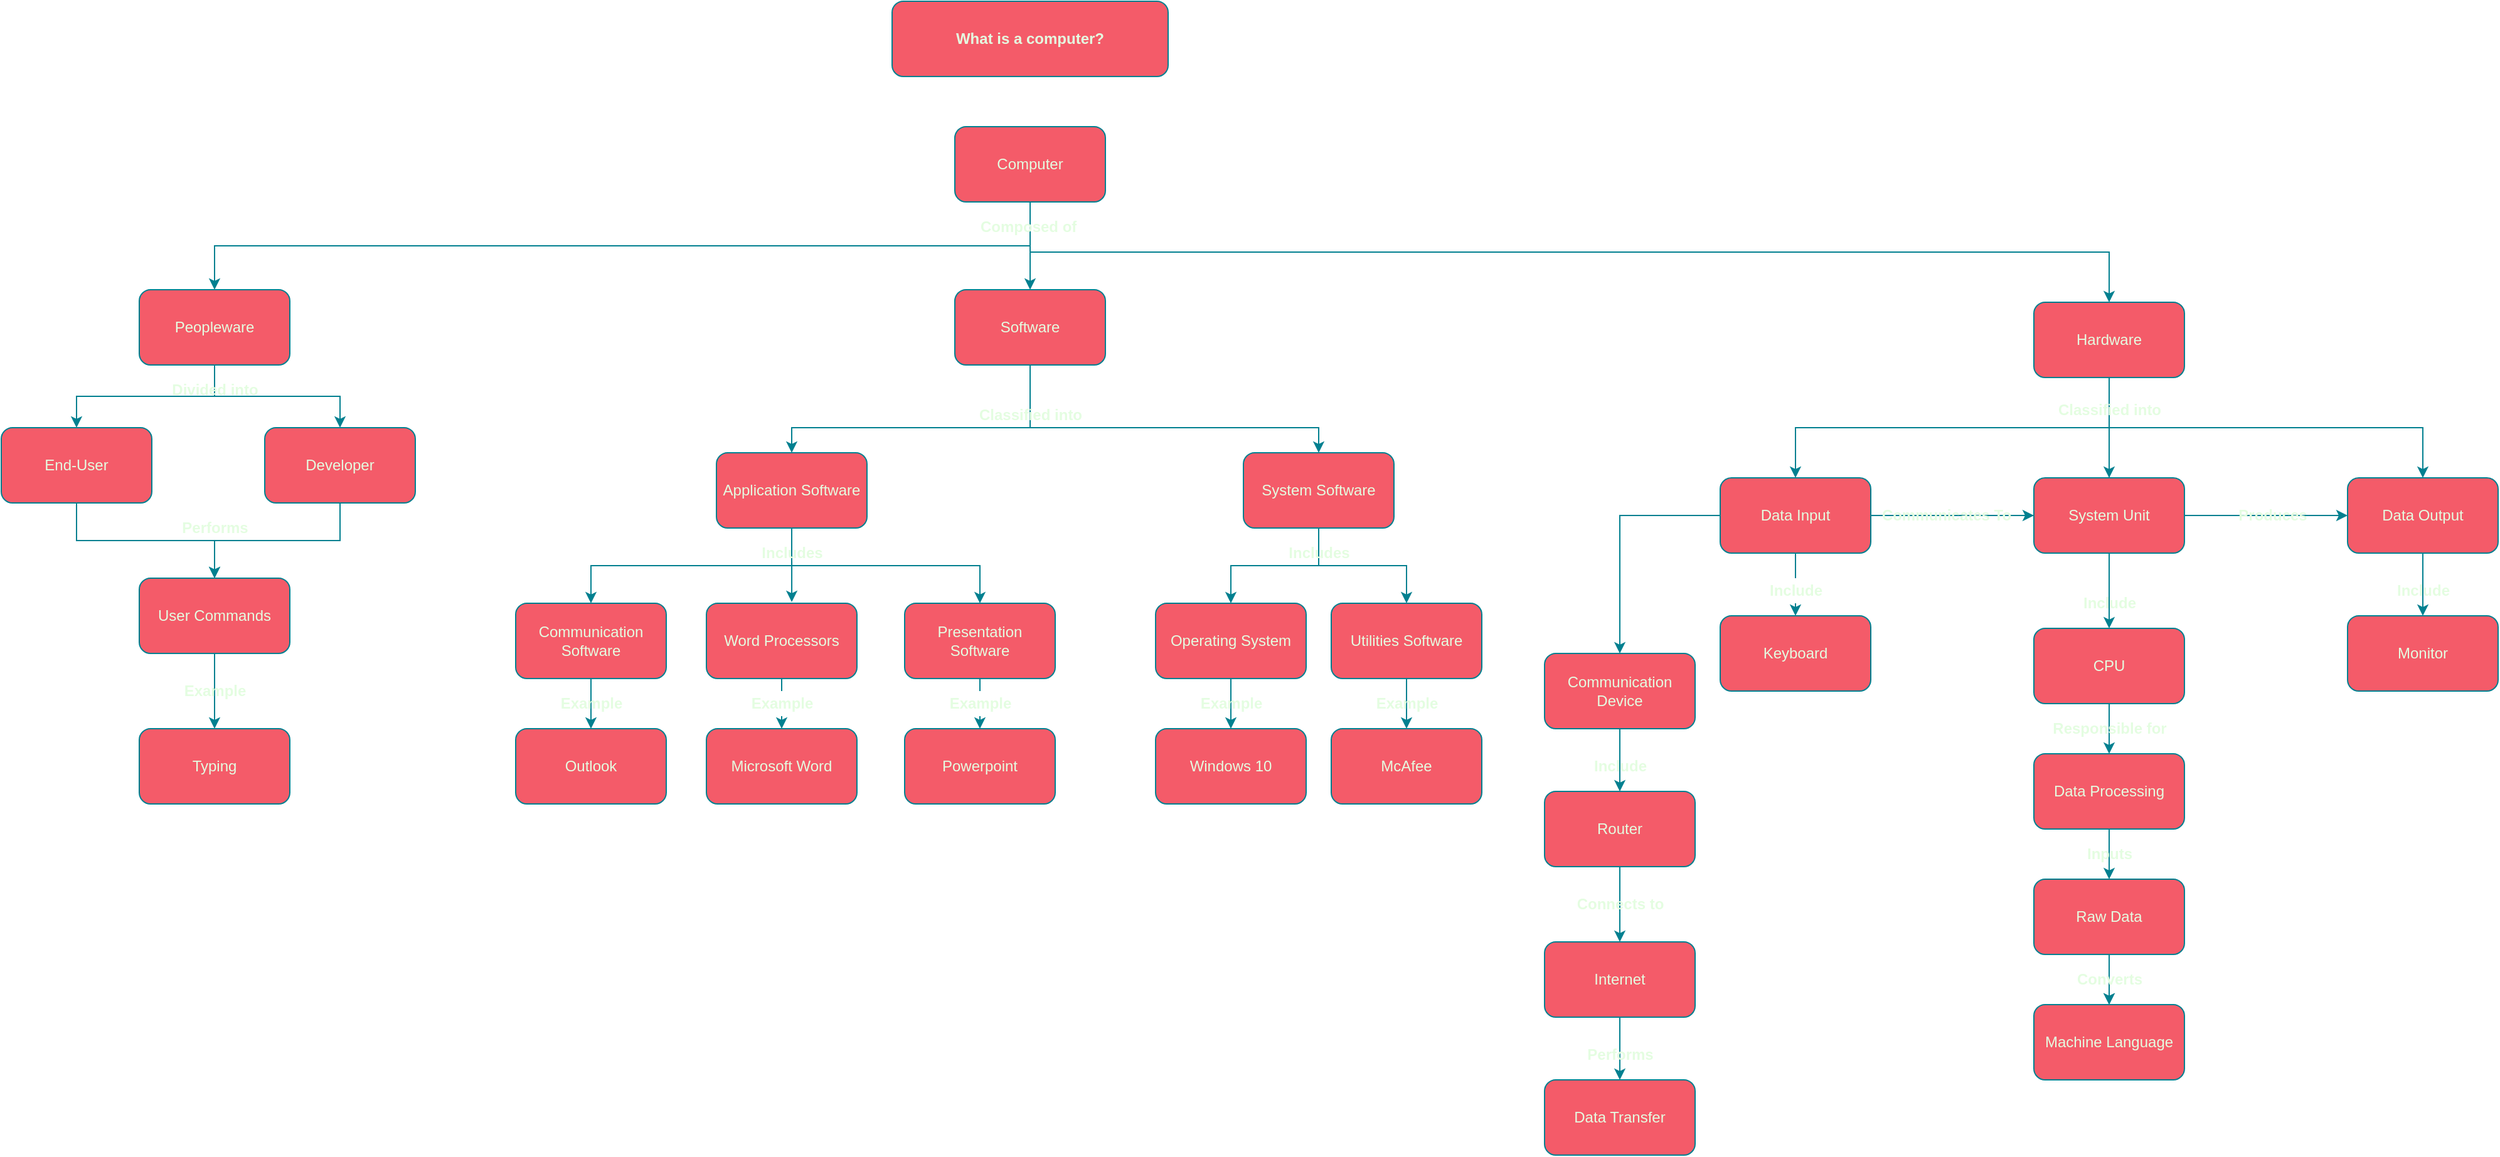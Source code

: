 <mxfile version="14.9.3" type="device"><diagram id="wThh0tV-w9qDD7nnyA2w" name="Page-1"><mxGraphModel dx="2881" dy="1134" grid="1" gridSize="10" guides="1" tooltips="1" connect="1" arrows="1" fold="1" page="1" pageScale="1" pageWidth="850" pageHeight="1100" background="none" math="0" shadow="0"><root><mxCell id="0"/><mxCell id="1" parent="0"/><mxCell id="Qtpx9gZCFiK8_zA6iv4I-1" value="&lt;b&gt;What is a computer?&lt;/b&gt;" style="rounded=1;whiteSpace=wrap;html=1;fillColor=#F45B69;strokeColor=#028090;fontColor=#E4FDE1;" parent="1" vertex="1"><mxGeometry x="380" y="10" width="220" height="60" as="geometry"/></mxCell><mxCell id="Qtpx9gZCFiK8_zA6iv4I-109" style="edgeStyle=orthogonalEdgeStyle;rounded=0;orthogonalLoop=1;jettySize=auto;html=1;exitX=0.5;exitY=1;exitDx=0;exitDy=0;strokeColor=#028090;fontColor=#E4FDE1;labelBackgroundColor=#114B5F;" parent="1" source="Qtpx9gZCFiK8_zA6iv4I-4" target="Qtpx9gZCFiK8_zA6iv4I-107" edge="1"><mxGeometry relative="1" as="geometry"/></mxCell><mxCell id="Qtpx9gZCFiK8_zA6iv4I-110" style="edgeStyle=orthogonalEdgeStyle;rounded=0;orthogonalLoop=1;jettySize=auto;html=1;exitX=0.5;exitY=1;exitDx=0;exitDy=0;entryX=0.5;entryY=0;entryDx=0;entryDy=0;strokeColor=#028090;fontColor=#E4FDE1;labelBackgroundColor=#114B5F;" parent="1" source="Qtpx9gZCFiK8_zA6iv4I-4" target="Qtpx9gZCFiK8_zA6iv4I-52" edge="1"><mxGeometry relative="1" as="geometry"/></mxCell><mxCell id="Qtpx9gZCFiK8_zA6iv4I-111" style="edgeStyle=orthogonalEdgeStyle;rounded=0;orthogonalLoop=1;jettySize=auto;html=1;exitX=0.5;exitY=1;exitDx=0;exitDy=0;entryX=0.5;entryY=0;entryDx=0;entryDy=0;strokeColor=#028090;fontColor=#E4FDE1;labelBackgroundColor=#114B5F;" parent="1" source="Qtpx9gZCFiK8_zA6iv4I-4" target="Qtpx9gZCFiK8_zA6iv4I-53" edge="1"><mxGeometry relative="1" as="geometry"/></mxCell><mxCell id="Qtpx9gZCFiK8_zA6iv4I-146" style="edgeStyle=orthogonalEdgeStyle;rounded=0;orthogonalLoop=1;jettySize=auto;html=1;exitX=0.5;exitY=1;exitDx=0;exitDy=0;strokeColor=#028090;fontColor=#E4FDE1;labelBackgroundColor=#114B5F;" parent="1" source="Qtpx9gZCFiK8_zA6iv4I-4" target="Qtpx9gZCFiK8_zA6iv4I-22" edge="1"><mxGeometry relative="1" as="geometry"/></mxCell><mxCell id="Qtpx9gZCFiK8_zA6iv4I-4" value="Hardware" style="rounded=1;whiteSpace=wrap;html=1;fillColor=#F45B69;strokeColor=#028090;fontColor=#E4FDE1;" parent="1" vertex="1"><mxGeometry x="1290" y="250" width="120" height="60" as="geometry"/></mxCell><mxCell id="Qtpx9gZCFiK8_zA6iv4I-13" value="Monitor" style="rounded=1;whiteSpace=wrap;html=1;fillColor=#F45B69;strokeColor=#028090;fontColor=#E4FDE1;" parent="1" vertex="1"><mxGeometry x="1540" y="500" width="120" height="60" as="geometry"/></mxCell><mxCell id="Qtpx9gZCFiK8_zA6iv4I-21" value="Keyboard" style="rounded=1;whiteSpace=wrap;html=1;fillColor=#F45B69;strokeColor=#028090;fontColor=#E4FDE1;" parent="1" vertex="1"><mxGeometry x="1040" y="500" width="120" height="60" as="geometry"/></mxCell><mxCell id="Qtpx9gZCFiK8_zA6iv4I-148" style="edgeStyle=orthogonalEdgeStyle;rounded=0;orthogonalLoop=1;jettySize=auto;html=1;exitX=0.5;exitY=1;exitDx=0;exitDy=0;entryX=0.5;entryY=0;entryDx=0;entryDy=0;strokeColor=#028090;fontColor=#E4FDE1;labelBackgroundColor=#114B5F;" parent="1" source="Qtpx9gZCFiK8_zA6iv4I-22" target="Qtpx9gZCFiK8_zA6iv4I-147" edge="1"><mxGeometry relative="1" as="geometry"/></mxCell><mxCell id="Qtpx9gZCFiK8_zA6iv4I-22" value="Communication Device" style="rounded=1;whiteSpace=wrap;html=1;fillColor=#F45B69;strokeColor=#028090;fontColor=#E4FDE1;" parent="1" vertex="1"><mxGeometry x="900" y="530" width="120" height="60" as="geometry"/></mxCell><mxCell id="Qtpx9gZCFiK8_zA6iv4I-81" style="edgeStyle=orthogonalEdgeStyle;rounded=0;orthogonalLoop=1;jettySize=auto;html=1;exitX=0.5;exitY=1;exitDx=0;exitDy=0;entryX=0.5;entryY=0;entryDx=0;entryDy=0;strokeColor=#028090;fontColor=#E4FDE1;labelBackgroundColor=#114B5F;" parent="1" source="Qtpx9gZCFiK8_zA6iv4I-23" target="Qtpx9gZCFiK8_zA6iv4I-24" edge="1"><mxGeometry relative="1" as="geometry"/></mxCell><mxCell id="Qtpx9gZCFiK8_zA6iv4I-88" style="edgeStyle=orthogonalEdgeStyle;rounded=0;orthogonalLoop=1;jettySize=auto;html=1;exitX=0.5;exitY=1;exitDx=0;exitDy=0;entryX=0.567;entryY=-0.017;entryDx=0;entryDy=0;entryPerimeter=0;strokeColor=#028090;fontColor=#E4FDE1;labelBackgroundColor=#114B5F;" parent="1" source="Qtpx9gZCFiK8_zA6iv4I-23" target="Qtpx9gZCFiK8_zA6iv4I-34" edge="1"><mxGeometry relative="1" as="geometry"/></mxCell><mxCell id="Qtpx9gZCFiK8_zA6iv4I-89" style="edgeStyle=orthogonalEdgeStyle;rounded=0;orthogonalLoop=1;jettySize=auto;html=1;exitX=0.5;exitY=1;exitDx=0;exitDy=0;entryX=0.5;entryY=0;entryDx=0;entryDy=0;strokeColor=#028090;fontColor=#E4FDE1;labelBackgroundColor=#114B5F;" parent="1" source="Qtpx9gZCFiK8_zA6iv4I-23" target="Qtpx9gZCFiK8_zA6iv4I-33" edge="1"><mxGeometry relative="1" as="geometry"/></mxCell><mxCell id="Qtpx9gZCFiK8_zA6iv4I-23" value="Application Software" style="rounded=1;whiteSpace=wrap;html=1;fillColor=#F45B69;strokeColor=#028090;fontColor=#E4FDE1;" parent="1" vertex="1"><mxGeometry x="240" y="370" width="120" height="60" as="geometry"/></mxCell><mxCell id="Qtpx9gZCFiK8_zA6iv4I-90" style="edgeStyle=orthogonalEdgeStyle;rounded=0;orthogonalLoop=1;jettySize=auto;html=1;exitX=0.5;exitY=1;exitDx=0;exitDy=0;entryX=0.5;entryY=0;entryDx=0;entryDy=0;strokeColor=#028090;fontColor=#E4FDE1;labelBackgroundColor=#114B5F;" parent="1" source="Qtpx9gZCFiK8_zA6iv4I-24" target="Qtpx9gZCFiK8_zA6iv4I-32" edge="1"><mxGeometry relative="1" as="geometry"/></mxCell><mxCell id="Qtpx9gZCFiK8_zA6iv4I-24" value="Communication Software" style="rounded=1;whiteSpace=wrap;html=1;fillColor=#F45B69;strokeColor=#028090;fontColor=#E4FDE1;" parent="1" vertex="1"><mxGeometry x="80" y="490" width="120" height="60" as="geometry"/></mxCell><mxCell id="Qtpx9gZCFiK8_zA6iv4I-121" style="edgeStyle=orthogonalEdgeStyle;rounded=0;orthogonalLoop=1;jettySize=auto;html=1;exitX=0.5;exitY=1;exitDx=0;exitDy=0;entryX=0.5;entryY=0;entryDx=0;entryDy=0;strokeColor=#028090;fontColor=#E4FDE1;labelBackgroundColor=#114B5F;" parent="1" source="Qtpx9gZCFiK8_zA6iv4I-29" target="Qtpx9gZCFiK8_zA6iv4I-30" edge="1"><mxGeometry relative="1" as="geometry"/></mxCell><mxCell id="Qtpx9gZCFiK8_zA6iv4I-123" value="" style="edgeStyle=orthogonalEdgeStyle;rounded=0;orthogonalLoop=1;jettySize=auto;html=1;strokeColor=#028090;fontColor=#E4FDE1;labelBackgroundColor=#114B5F;" parent="1" source="Qtpx9gZCFiK8_zA6iv4I-29" target="Qtpx9gZCFiK8_zA6iv4I-30" edge="1"><mxGeometry relative="1" as="geometry"/></mxCell><mxCell id="Qtpx9gZCFiK8_zA6iv4I-29" value="Raw Data" style="rounded=1;whiteSpace=wrap;html=1;fillColor=#F45B69;strokeColor=#028090;fontColor=#E4FDE1;" parent="1" vertex="1"><mxGeometry x="1290" y="710" width="120" height="60" as="geometry"/></mxCell><mxCell id="Qtpx9gZCFiK8_zA6iv4I-30" value="Machine Language" style="rounded=1;whiteSpace=wrap;html=1;fillColor=#F45B69;strokeColor=#028090;fontColor=#E4FDE1;" parent="1" vertex="1"><mxGeometry x="1290" y="810" width="120" height="60" as="geometry"/></mxCell><mxCell id="Qtpx9gZCFiK8_zA6iv4I-73" style="edgeStyle=orthogonalEdgeStyle;rounded=0;orthogonalLoop=1;jettySize=auto;html=1;exitX=0.5;exitY=1;exitDx=0;exitDy=0;entryX=0.5;entryY=0;entryDx=0;entryDy=0;strokeColor=#028090;fontColor=#E4FDE1;labelBackgroundColor=#114B5F;" parent="1" source="Qtpx9gZCFiK8_zA6iv4I-31" target="Qtpx9gZCFiK8_zA6iv4I-72" edge="1"><mxGeometry relative="1" as="geometry"/></mxCell><mxCell id="Qtpx9gZCFiK8_zA6iv4I-31" value="User Commands" style="rounded=1;whiteSpace=wrap;html=1;fillColor=#F45B69;strokeColor=#028090;fontColor=#E4FDE1;" parent="1" vertex="1"><mxGeometry x="-220" y="470" width="120" height="60" as="geometry"/></mxCell><mxCell id="Qtpx9gZCFiK8_zA6iv4I-32" value="Outlook" style="rounded=1;whiteSpace=wrap;html=1;fillColor=#F45B69;strokeColor=#028090;fontColor=#E4FDE1;" parent="1" vertex="1"><mxGeometry x="80" y="590" width="120" height="60" as="geometry"/></mxCell><mxCell id="Qtpx9gZCFiK8_zA6iv4I-93" style="edgeStyle=orthogonalEdgeStyle;rounded=0;orthogonalLoop=1;jettySize=auto;html=1;exitX=0.5;exitY=1;exitDx=0;exitDy=0;entryX=0.5;entryY=0;entryDx=0;entryDy=0;startArrow=none;strokeColor=#028090;fontColor=#E4FDE1;labelBackgroundColor=#114B5F;" parent="1" source="Qtpx9gZCFiK8_zA6iv4I-98" target="Qtpx9gZCFiK8_zA6iv4I-92" edge="1"><mxGeometry relative="1" as="geometry"/></mxCell><mxCell id="Qtpx9gZCFiK8_zA6iv4I-33" value="Presentation Software" style="rounded=1;whiteSpace=wrap;html=1;fillColor=#F45B69;strokeColor=#028090;fontColor=#E4FDE1;" parent="1" vertex="1"><mxGeometry x="390" y="490" width="120" height="60" as="geometry"/></mxCell><mxCell id="Qtpx9gZCFiK8_zA6iv4I-94" style="edgeStyle=orthogonalEdgeStyle;rounded=0;orthogonalLoop=1;jettySize=auto;html=1;exitX=0.5;exitY=1;exitDx=0;exitDy=0;entryX=0.5;entryY=0;entryDx=0;entryDy=0;startArrow=none;strokeColor=#028090;fontColor=#E4FDE1;labelBackgroundColor=#114B5F;" parent="1" source="Qtpx9gZCFiK8_zA6iv4I-96" target="Qtpx9gZCFiK8_zA6iv4I-91" edge="1"><mxGeometry relative="1" as="geometry"/></mxCell><mxCell id="Qtpx9gZCFiK8_zA6iv4I-34" value="Word Processors" style="rounded=1;whiteSpace=wrap;html=1;fillColor=#F45B69;strokeColor=#028090;fontColor=#E4FDE1;" parent="1" vertex="1"><mxGeometry x="232" y="490" width="120" height="60" as="geometry"/></mxCell><mxCell id="Qtpx9gZCFiK8_zA6iv4I-154" style="edgeStyle=orthogonalEdgeStyle;rounded=0;orthogonalLoop=1;jettySize=auto;html=1;exitX=0.5;exitY=1;exitDx=0;exitDy=0;entryX=0.5;entryY=0;entryDx=0;entryDy=0;strokeColor=#028090;fontColor=#E4FDE1;labelBackgroundColor=#114B5F;" parent="1" source="Qtpx9gZCFiK8_zA6iv4I-35" target="Qtpx9gZCFiK8_zA6iv4I-44" edge="1"><mxGeometry relative="1" as="geometry"/></mxCell><mxCell id="Qtpx9gZCFiK8_zA6iv4I-35" value="Internet" style="rounded=1;whiteSpace=wrap;html=1;fillColor=#F45B69;strokeColor=#028090;fontColor=#E4FDE1;" parent="1" vertex="1"><mxGeometry x="900" y="760" width="120" height="60" as="geometry"/></mxCell><mxCell id="Qtpx9gZCFiK8_zA6iv4I-63" style="edgeStyle=orthogonalEdgeStyle;rounded=0;orthogonalLoop=1;jettySize=auto;html=1;exitX=0.5;exitY=1;exitDx=0;exitDy=0;entryX=0.5;entryY=0;entryDx=0;entryDy=0;strokeColor=#028090;fontColor=#E4FDE1;labelBackgroundColor=#114B5F;" parent="1" source="Qtpx9gZCFiK8_zA6iv4I-37" target="Qtpx9gZCFiK8_zA6iv4I-41" edge="1"><mxGeometry relative="1" as="geometry"/></mxCell><mxCell id="Qtpx9gZCFiK8_zA6iv4I-65" style="edgeStyle=orthogonalEdgeStyle;rounded=0;orthogonalLoop=1;jettySize=auto;html=1;exitX=0.5;exitY=1;exitDx=0;exitDy=0;strokeColor=#028090;fontColor=#E4FDE1;labelBackgroundColor=#114B5F;" parent="1" source="Qtpx9gZCFiK8_zA6iv4I-37" target="Qtpx9gZCFiK8_zA6iv4I-64" edge="1"><mxGeometry relative="1" as="geometry"/></mxCell><mxCell id="Qtpx9gZCFiK8_zA6iv4I-37" value="Peopleware" style="rounded=1;whiteSpace=wrap;html=1;fillColor=#F45B69;strokeColor=#028090;fontColor=#E4FDE1;" parent="1" vertex="1"><mxGeometry x="-220" y="240" width="120" height="60" as="geometry"/></mxCell><mxCell id="Qtpx9gZCFiK8_zA6iv4I-76" style="edgeStyle=orthogonalEdgeStyle;rounded=0;orthogonalLoop=1;jettySize=auto;html=1;exitX=0.5;exitY=1;exitDx=0;exitDy=0;strokeColor=#028090;fontColor=#E4FDE1;labelBackgroundColor=#114B5F;" parent="1" source="Qtpx9gZCFiK8_zA6iv4I-39" target="Qtpx9gZCFiK8_zA6iv4I-71" edge="1"><mxGeometry relative="1" as="geometry"><Array as="points"><mxPoint x="490" y="350"/><mxPoint x="720" y="350"/></Array></mxGeometry></mxCell><mxCell id="Qtpx9gZCFiK8_zA6iv4I-87" style="edgeStyle=orthogonalEdgeStyle;rounded=0;orthogonalLoop=1;jettySize=auto;html=1;exitX=0.5;exitY=1;exitDx=0;exitDy=0;strokeColor=#028090;fontColor=#E4FDE1;labelBackgroundColor=#114B5F;" parent="1" source="Qtpx9gZCFiK8_zA6iv4I-39" target="Qtpx9gZCFiK8_zA6iv4I-23" edge="1"><mxGeometry relative="1" as="geometry"><Array as="points"><mxPoint x="490" y="350"/><mxPoint x="300" y="350"/></Array></mxGeometry></mxCell><mxCell id="Qtpx9gZCFiK8_zA6iv4I-39" value="Software" style="rounded=1;whiteSpace=wrap;html=1;fillColor=#F45B69;strokeColor=#028090;fontColor=#E4FDE1;" parent="1" vertex="1"><mxGeometry x="430" y="240" width="120" height="60" as="geometry"/></mxCell><mxCell id="Qtpx9gZCFiK8_zA6iv4I-101" style="edgeStyle=orthogonalEdgeStyle;rounded=0;orthogonalLoop=1;jettySize=auto;html=1;exitX=0.5;exitY=1;exitDx=0;exitDy=0;entryX=0.5;entryY=0;entryDx=0;entryDy=0;strokeColor=#028090;fontColor=#E4FDE1;labelBackgroundColor=#114B5F;" parent="1" source="Qtpx9gZCFiK8_zA6iv4I-40" target="Qtpx9gZCFiK8_zA6iv4I-100" edge="1"><mxGeometry relative="1" as="geometry"/></mxCell><mxCell id="Qtpx9gZCFiK8_zA6iv4I-40" value="Operating System" style="rounded=1;whiteSpace=wrap;html=1;fillColor=#F45B69;strokeColor=#028090;fontColor=#E4FDE1;" parent="1" vertex="1"><mxGeometry x="590" y="490" width="120" height="60" as="geometry"/></mxCell><mxCell id="Qtpx9gZCFiK8_zA6iv4I-69" style="edgeStyle=orthogonalEdgeStyle;rounded=0;orthogonalLoop=1;jettySize=auto;html=1;exitX=0.5;exitY=1;exitDx=0;exitDy=0;entryX=0.5;entryY=0;entryDx=0;entryDy=0;strokeColor=#028090;fontColor=#E4FDE1;labelBackgroundColor=#114B5F;" parent="1" source="Qtpx9gZCFiK8_zA6iv4I-41" target="Qtpx9gZCFiK8_zA6iv4I-31" edge="1"><mxGeometry relative="1" as="geometry"/></mxCell><mxCell id="Qtpx9gZCFiK8_zA6iv4I-41" value="End-User" style="rounded=1;whiteSpace=wrap;html=1;fillColor=#F45B69;strokeColor=#028090;fontColor=#E4FDE1;" parent="1" vertex="1"><mxGeometry x="-330" y="350" width="120" height="60" as="geometry"/></mxCell><mxCell id="Qtpx9gZCFiK8_zA6iv4I-44" value="Data Transfer" style="rounded=1;whiteSpace=wrap;html=1;fillColor=#F45B69;strokeColor=#028090;fontColor=#E4FDE1;" parent="1" vertex="1"><mxGeometry x="900" y="870" width="120" height="60" as="geometry"/></mxCell><mxCell id="Qtpx9gZCFiK8_zA6iv4I-120" style="edgeStyle=orthogonalEdgeStyle;rounded=0;orthogonalLoop=1;jettySize=auto;html=1;exitX=0.5;exitY=1;exitDx=0;exitDy=0;entryX=0.5;entryY=0;entryDx=0;entryDy=0;strokeColor=#028090;fontColor=#E4FDE1;labelBackgroundColor=#114B5F;" parent="1" source="Qtpx9gZCFiK8_zA6iv4I-45" target="Qtpx9gZCFiK8_zA6iv4I-29" edge="1"><mxGeometry relative="1" as="geometry"/></mxCell><mxCell id="Qtpx9gZCFiK8_zA6iv4I-45" value="Data Processing" style="rounded=1;whiteSpace=wrap;html=1;fillColor=#F45B69;strokeColor=#028090;fontColor=#E4FDE1;" parent="1" vertex="1"><mxGeometry x="1290" y="610" width="120" height="60" as="geometry"/></mxCell><mxCell id="Qtpx9gZCFiK8_zA6iv4I-56" style="edgeStyle=orthogonalEdgeStyle;rounded=0;orthogonalLoop=1;jettySize=auto;html=1;exitX=0.5;exitY=1;exitDx=0;exitDy=0;entryX=0.5;entryY=0;entryDx=0;entryDy=0;strokeColor=#028090;fontColor=#E4FDE1;labelBackgroundColor=#114B5F;" parent="1" source="Qtpx9gZCFiK8_zA6iv4I-51" target="Qtpx9gZCFiK8_zA6iv4I-37" edge="1"><mxGeometry relative="1" as="geometry"/></mxCell><mxCell id="Qtpx9gZCFiK8_zA6iv4I-59" style="edgeStyle=orthogonalEdgeStyle;rounded=0;orthogonalLoop=1;jettySize=auto;html=1;exitX=0.5;exitY=1;exitDx=0;exitDy=0;entryX=0.5;entryY=0;entryDx=0;entryDy=0;strokeColor=#028090;fontColor=#E4FDE1;labelBackgroundColor=#114B5F;" parent="1" source="Qtpx9gZCFiK8_zA6iv4I-51" target="Qtpx9gZCFiK8_zA6iv4I-39" edge="1"><mxGeometry relative="1" as="geometry"/></mxCell><mxCell id="Qtpx9gZCFiK8_zA6iv4I-60" style="edgeStyle=orthogonalEdgeStyle;rounded=0;orthogonalLoop=1;jettySize=auto;html=1;exitX=0.5;exitY=1;exitDx=0;exitDy=0;strokeColor=#028090;fontColor=#E4FDE1;labelBackgroundColor=#114B5F;" parent="1" source="Qtpx9gZCFiK8_zA6iv4I-51" target="Qtpx9gZCFiK8_zA6iv4I-4" edge="1"><mxGeometry relative="1" as="geometry"><Array as="points"><mxPoint x="490" y="210"/><mxPoint x="1350" y="210"/></Array></mxGeometry></mxCell><mxCell id="Qtpx9gZCFiK8_zA6iv4I-51" value="Computer" style="rounded=1;whiteSpace=wrap;html=1;fillColor=#F45B69;strokeColor=#028090;fontColor=#E4FDE1;" parent="1" vertex="1"><mxGeometry x="430" y="110" width="120" height="60" as="geometry"/></mxCell><mxCell id="Qtpx9gZCFiK8_zA6iv4I-116" style="edgeStyle=orthogonalEdgeStyle;rounded=0;orthogonalLoop=1;jettySize=auto;html=1;exitX=0.5;exitY=1;exitDx=0;exitDy=0;entryX=0.5;entryY=0;entryDx=0;entryDy=0;startArrow=none;strokeColor=#028090;fontColor=#E4FDE1;labelBackgroundColor=#114B5F;" parent="1" source="Qtpx9gZCFiK8_zA6iv4I-127" target="Qtpx9gZCFiK8_zA6iv4I-21" edge="1"><mxGeometry relative="1" as="geometry"/></mxCell><mxCell id="Qtpx9gZCFiK8_zA6iv4I-140" style="edgeStyle=orthogonalEdgeStyle;rounded=0;orthogonalLoop=1;jettySize=auto;html=1;exitX=1;exitY=0.5;exitDx=0;exitDy=0;entryX=0;entryY=0.5;entryDx=0;entryDy=0;strokeColor=#028090;fontColor=#E4FDE1;labelBackgroundColor=#114B5F;" parent="1" source="Qtpx9gZCFiK8_zA6iv4I-52" target="Qtpx9gZCFiK8_zA6iv4I-107" edge="1"><mxGeometry relative="1" as="geometry"/></mxCell><mxCell id="Qtpx9gZCFiK8_zA6iv4I-52" value="Data Input" style="rounded=1;whiteSpace=wrap;html=1;fillColor=#F45B69;strokeColor=#028090;fontColor=#E4FDE1;" parent="1" vertex="1"><mxGeometry x="1040" y="390" width="120" height="60" as="geometry"/></mxCell><mxCell id="Qtpx9gZCFiK8_zA6iv4I-117" style="edgeStyle=orthogonalEdgeStyle;rounded=0;orthogonalLoop=1;jettySize=auto;html=1;exitX=0.5;exitY=1;exitDx=0;exitDy=0;entryX=0.5;entryY=0;entryDx=0;entryDy=0;strokeColor=#028090;fontColor=#E4FDE1;labelBackgroundColor=#114B5F;" parent="1" source="Qtpx9gZCFiK8_zA6iv4I-53" target="Qtpx9gZCFiK8_zA6iv4I-13" edge="1"><mxGeometry relative="1" as="geometry"/></mxCell><mxCell id="Qtpx9gZCFiK8_zA6iv4I-53" value="Data Output" style="rounded=1;whiteSpace=wrap;html=1;fillColor=#F45B69;strokeColor=#028090;fontColor=#E4FDE1;" parent="1" vertex="1"><mxGeometry x="1540" y="390" width="120" height="60" as="geometry"/></mxCell><mxCell id="Qtpx9gZCFiK8_zA6iv4I-61" value="&lt;b&gt;Composed of&amp;nbsp;&lt;/b&gt;" style="text;html=1;align=center;verticalAlign=middle;resizable=0;points=[];autosize=1;strokeColor=none;fontColor=#E4FDE1;" parent="1" vertex="1"><mxGeometry x="440" y="180" width="100" height="20" as="geometry"/></mxCell><mxCell id="Qtpx9gZCFiK8_zA6iv4I-68" style="edgeStyle=orthogonalEdgeStyle;rounded=0;orthogonalLoop=1;jettySize=auto;html=1;exitX=0.5;exitY=1;exitDx=0;exitDy=0;entryX=0.5;entryY=0;entryDx=0;entryDy=0;strokeColor=#028090;fontColor=#E4FDE1;labelBackgroundColor=#114B5F;" parent="1" source="Qtpx9gZCFiK8_zA6iv4I-64" target="Qtpx9gZCFiK8_zA6iv4I-31" edge="1"><mxGeometry relative="1" as="geometry"/></mxCell><mxCell id="Qtpx9gZCFiK8_zA6iv4I-64" value="Developer" style="rounded=1;whiteSpace=wrap;html=1;fillColor=#F45B69;strokeColor=#028090;fontColor=#E4FDE1;" parent="1" vertex="1"><mxGeometry x="-120" y="350" width="120" height="60" as="geometry"/></mxCell><mxCell id="Qtpx9gZCFiK8_zA6iv4I-66" value="&lt;b&gt;Divided into&lt;/b&gt;" style="text;html=1;align=center;verticalAlign=middle;resizable=0;points=[];autosize=1;strokeColor=none;fontColor=#E4FDE1;" parent="1" vertex="1"><mxGeometry x="-200" y="310" width="80" height="20" as="geometry"/></mxCell><mxCell id="Qtpx9gZCFiK8_zA6iv4I-70" value="&lt;b&gt;Performs&lt;/b&gt;" style="text;html=1;align=center;verticalAlign=middle;resizable=0;points=[];autosize=1;strokeColor=none;fontColor=#E4FDE1;" parent="1" vertex="1"><mxGeometry x="-195" y="420" width="70" height="20" as="geometry"/></mxCell><mxCell id="Qtpx9gZCFiK8_zA6iv4I-78" value="" style="edgeStyle=orthogonalEdgeStyle;rounded=0;orthogonalLoop=1;jettySize=auto;html=1;strokeColor=#028090;fontColor=#E4FDE1;labelBackgroundColor=#114B5F;" parent="1" source="Qtpx9gZCFiK8_zA6iv4I-71" target="Qtpx9gZCFiK8_zA6iv4I-40" edge="1"><mxGeometry relative="1" as="geometry"/></mxCell><mxCell id="Qtpx9gZCFiK8_zA6iv4I-84" style="edgeStyle=orthogonalEdgeStyle;rounded=0;orthogonalLoop=1;jettySize=auto;html=1;exitX=0.5;exitY=1;exitDx=0;exitDy=0;entryX=0.5;entryY=0;entryDx=0;entryDy=0;strokeColor=#028090;fontColor=#E4FDE1;labelBackgroundColor=#114B5F;" parent="1" source="Qtpx9gZCFiK8_zA6iv4I-71" target="Qtpx9gZCFiK8_zA6iv4I-83" edge="1"><mxGeometry relative="1" as="geometry"/></mxCell><mxCell id="Qtpx9gZCFiK8_zA6iv4I-71" value="System Software" style="rounded=1;whiteSpace=wrap;html=1;fillColor=#F45B69;strokeColor=#028090;fontColor=#E4FDE1;" parent="1" vertex="1"><mxGeometry x="660" y="370" width="120" height="60" as="geometry"/></mxCell><mxCell id="Qtpx9gZCFiK8_zA6iv4I-72" value="Typing" style="rounded=1;whiteSpace=wrap;html=1;fillColor=#F45B69;strokeColor=#028090;fontColor=#E4FDE1;" parent="1" vertex="1"><mxGeometry x="-220" y="590" width="120" height="60" as="geometry"/></mxCell><mxCell id="Qtpx9gZCFiK8_zA6iv4I-74" value="&lt;b&gt;Example&lt;/b&gt;" style="text;html=1;align=center;verticalAlign=middle;resizable=0;points=[];autosize=1;strokeColor=none;fontColor=#E4FDE1;" parent="1" vertex="1"><mxGeometry x="-190" y="550" width="60" height="20" as="geometry"/></mxCell><mxCell id="Qtpx9gZCFiK8_zA6iv4I-77" value="&lt;b&gt;Classified into&lt;/b&gt;" style="text;html=1;align=center;verticalAlign=middle;resizable=0;points=[];autosize=1;strokeColor=none;fontColor=#E4FDE1;" parent="1" vertex="1"><mxGeometry x="440" y="330" width="100" height="20" as="geometry"/></mxCell><mxCell id="Qtpx9gZCFiK8_zA6iv4I-79" value="&lt;b&gt;Includes&lt;/b&gt;" style="text;html=1;align=center;verticalAlign=middle;resizable=0;points=[];autosize=1;strokeColor=none;fontColor=#E4FDE1;" parent="1" vertex="1"><mxGeometry x="690" y="440" width="60" height="20" as="geometry"/></mxCell><mxCell id="Qtpx9gZCFiK8_zA6iv4I-82" value="&lt;b&gt;Includes&lt;/b&gt;" style="text;html=1;align=center;verticalAlign=middle;resizable=0;points=[];autosize=1;strokeColor=none;fontColor=#E4FDE1;" parent="1" vertex="1"><mxGeometry x="270" y="440" width="60" height="20" as="geometry"/></mxCell><mxCell id="Qtpx9gZCFiK8_zA6iv4I-105" style="edgeStyle=orthogonalEdgeStyle;rounded=0;orthogonalLoop=1;jettySize=auto;html=1;exitX=0.5;exitY=1;exitDx=0;exitDy=0;entryX=0.5;entryY=0;entryDx=0;entryDy=0;strokeColor=#028090;fontColor=#E4FDE1;labelBackgroundColor=#114B5F;" parent="1" source="Qtpx9gZCFiK8_zA6iv4I-83" target="Qtpx9gZCFiK8_zA6iv4I-103" edge="1"><mxGeometry relative="1" as="geometry"/></mxCell><mxCell id="Qtpx9gZCFiK8_zA6iv4I-83" value="Utilities Software" style="rounded=1;whiteSpace=wrap;html=1;fillColor=#F45B69;strokeColor=#028090;fontColor=#E4FDE1;" parent="1" vertex="1"><mxGeometry x="730" y="490" width="120" height="60" as="geometry"/></mxCell><mxCell id="Qtpx9gZCFiK8_zA6iv4I-91" value="Microsoft Word" style="rounded=1;whiteSpace=wrap;html=1;fillColor=#F45B69;strokeColor=#028090;fontColor=#E4FDE1;" parent="1" vertex="1"><mxGeometry x="232" y="590" width="120" height="60" as="geometry"/></mxCell><mxCell id="Qtpx9gZCFiK8_zA6iv4I-92" value="Powerpoint" style="rounded=1;whiteSpace=wrap;html=1;fillColor=#F45B69;strokeColor=#028090;fontColor=#E4FDE1;" parent="1" vertex="1"><mxGeometry x="390" y="590" width="120" height="60" as="geometry"/></mxCell><mxCell id="Qtpx9gZCFiK8_zA6iv4I-95" value="&lt;b&gt;Example&lt;/b&gt;" style="text;html=1;align=center;verticalAlign=middle;resizable=0;points=[];autosize=1;strokeColor=none;fontColor=#E4FDE1;" parent="1" vertex="1"><mxGeometry x="110" y="560" width="60" height="20" as="geometry"/></mxCell><mxCell id="Qtpx9gZCFiK8_zA6iv4I-96" value="&lt;b&gt;Example&lt;/b&gt;" style="text;html=1;align=center;verticalAlign=middle;resizable=0;points=[];autosize=1;strokeColor=none;fontColor=#E4FDE1;" parent="1" vertex="1"><mxGeometry x="262" y="560" width="60" height="20" as="geometry"/></mxCell><mxCell id="Qtpx9gZCFiK8_zA6iv4I-97" value="" style="edgeStyle=orthogonalEdgeStyle;rounded=0;orthogonalLoop=1;jettySize=auto;html=1;exitX=0.5;exitY=1;exitDx=0;exitDy=0;entryX=0.5;entryY=0;entryDx=0;entryDy=0;endArrow=none;strokeColor=#028090;fontColor=#E4FDE1;labelBackgroundColor=#114B5F;" parent="1" source="Qtpx9gZCFiK8_zA6iv4I-34" target="Qtpx9gZCFiK8_zA6iv4I-96" edge="1"><mxGeometry relative="1" as="geometry"><mxPoint x="292" y="550" as="sourcePoint"/><mxPoint x="292" y="590" as="targetPoint"/></mxGeometry></mxCell><mxCell id="Qtpx9gZCFiK8_zA6iv4I-98" value="&lt;b&gt;Example&lt;/b&gt;" style="text;html=1;align=center;verticalAlign=middle;resizable=0;points=[];autosize=1;strokeColor=none;fontColor=#E4FDE1;" parent="1" vertex="1"><mxGeometry x="420" y="560" width="60" height="20" as="geometry"/></mxCell><mxCell id="Qtpx9gZCFiK8_zA6iv4I-99" value="" style="edgeStyle=orthogonalEdgeStyle;rounded=0;orthogonalLoop=1;jettySize=auto;html=1;exitX=0.5;exitY=1;exitDx=0;exitDy=0;entryX=0.5;entryY=0;entryDx=0;entryDy=0;endArrow=none;strokeColor=#028090;fontColor=#E4FDE1;labelBackgroundColor=#114B5F;" parent="1" source="Qtpx9gZCFiK8_zA6iv4I-33" target="Qtpx9gZCFiK8_zA6iv4I-98" edge="1"><mxGeometry relative="1" as="geometry"><mxPoint x="450" y="550" as="sourcePoint"/><mxPoint x="450" y="590" as="targetPoint"/></mxGeometry></mxCell><mxCell id="Qtpx9gZCFiK8_zA6iv4I-100" value="Windows 10" style="rounded=1;whiteSpace=wrap;html=1;fillColor=#F45B69;strokeColor=#028090;fontColor=#E4FDE1;" parent="1" vertex="1"><mxGeometry x="590" y="590" width="120" height="60" as="geometry"/></mxCell><mxCell id="Qtpx9gZCFiK8_zA6iv4I-102" value="&lt;b&gt;Example&lt;/b&gt;" style="text;html=1;align=center;verticalAlign=middle;resizable=0;points=[];autosize=1;strokeColor=none;fontColor=#E4FDE1;" parent="1" vertex="1"><mxGeometry x="620" y="560" width="60" height="20" as="geometry"/></mxCell><mxCell id="Qtpx9gZCFiK8_zA6iv4I-103" value="McAfee" style="rounded=1;whiteSpace=wrap;html=1;fillColor=#F45B69;strokeColor=#028090;fontColor=#E4FDE1;" parent="1" vertex="1"><mxGeometry x="730" y="590" width="120" height="60" as="geometry"/></mxCell><mxCell id="Qtpx9gZCFiK8_zA6iv4I-106" value="&lt;b&gt;Example&lt;/b&gt;" style="text;html=1;align=center;verticalAlign=middle;resizable=0;points=[];autosize=1;strokeColor=none;fontColor=#E4FDE1;" parent="1" vertex="1"><mxGeometry x="760" y="560" width="60" height="20" as="geometry"/></mxCell><mxCell id="Qtpx9gZCFiK8_zA6iv4I-113" style="edgeStyle=orthogonalEdgeStyle;rounded=0;orthogonalLoop=1;jettySize=auto;html=1;exitX=0.5;exitY=1;exitDx=0;exitDy=0;entryX=0.5;entryY=0;entryDx=0;entryDy=0;strokeColor=#028090;fontColor=#E4FDE1;labelBackgroundColor=#114B5F;" parent="1" source="Qtpx9gZCFiK8_zA6iv4I-107" target="Qtpx9gZCFiK8_zA6iv4I-112" edge="1"><mxGeometry relative="1" as="geometry"/></mxCell><mxCell id="Qtpx9gZCFiK8_zA6iv4I-136" style="edgeStyle=orthogonalEdgeStyle;rounded=0;orthogonalLoop=1;jettySize=auto;html=1;exitX=1;exitY=0.5;exitDx=0;exitDy=0;entryX=0;entryY=0.5;entryDx=0;entryDy=0;strokeColor=#028090;fontColor=#E4FDE1;labelBackgroundColor=#114B5F;" parent="1" source="Qtpx9gZCFiK8_zA6iv4I-107" target="Qtpx9gZCFiK8_zA6iv4I-53" edge="1"><mxGeometry relative="1" as="geometry"/></mxCell><mxCell id="Qtpx9gZCFiK8_zA6iv4I-107" value="System Unit" style="rounded=1;whiteSpace=wrap;html=1;fillColor=#F45B69;strokeColor=#028090;fontColor=#E4FDE1;" parent="1" vertex="1"><mxGeometry x="1290" y="390" width="120" height="60" as="geometry"/></mxCell><mxCell id="Qtpx9gZCFiK8_zA6iv4I-118" style="edgeStyle=orthogonalEdgeStyle;rounded=0;orthogonalLoop=1;jettySize=auto;html=1;exitX=0.5;exitY=1;exitDx=0;exitDy=0;entryX=0.5;entryY=0;entryDx=0;entryDy=0;strokeColor=#028090;fontColor=#E4FDE1;labelBackgroundColor=#114B5F;" parent="1" source="Qtpx9gZCFiK8_zA6iv4I-112" target="Qtpx9gZCFiK8_zA6iv4I-45" edge="1"><mxGeometry relative="1" as="geometry"/></mxCell><mxCell id="Qtpx9gZCFiK8_zA6iv4I-112" value="CPU" style="rounded=1;whiteSpace=wrap;html=1;fillColor=#F45B69;strokeColor=#028090;fontColor=#E4FDE1;" parent="1" vertex="1"><mxGeometry x="1290" y="510" width="120" height="60" as="geometry"/></mxCell><mxCell id="Qtpx9gZCFiK8_zA6iv4I-115" value="&lt;b&gt;Classified into&lt;/b&gt;" style="text;html=1;align=center;verticalAlign=middle;resizable=0;points=[];autosize=1;strokeColor=none;fontColor=#E4FDE1;" parent="1" vertex="1"><mxGeometry x="1300" y="326" width="100" height="20" as="geometry"/></mxCell><mxCell id="Qtpx9gZCFiK8_zA6iv4I-119" value="&lt;b&gt;Include&lt;/b&gt;" style="text;html=1;align=center;verticalAlign=middle;resizable=0;points=[];autosize=1;strokeColor=none;fontColor=#E4FDE1;" parent="1" vertex="1"><mxGeometry x="1320" y="480" width="60" height="20" as="geometry"/></mxCell><mxCell id="Qtpx9gZCFiK8_zA6iv4I-124" value="&lt;b&gt;Inputs&lt;/b&gt;" style="text;html=1;align=center;verticalAlign=middle;resizable=0;points=[];autosize=1;strokeColor=none;fontColor=#E4FDE1;" parent="1" vertex="1"><mxGeometry x="1325" y="680" width="50" height="20" as="geometry"/></mxCell><mxCell id="Qtpx9gZCFiK8_zA6iv4I-125" value="&lt;b&gt;Converts&lt;/b&gt;" style="text;html=1;align=center;verticalAlign=middle;resizable=0;points=[];autosize=1;strokeColor=none;fontColor=#E4FDE1;" parent="1" vertex="1"><mxGeometry x="1315" y="780" width="70" height="20" as="geometry"/></mxCell><mxCell id="Qtpx9gZCFiK8_zA6iv4I-126" value="&lt;b&gt;Responsible for&lt;/b&gt;" style="text;html=1;align=center;verticalAlign=middle;resizable=0;points=[];autosize=1;strokeColor=none;fontColor=#E4FDE1;" parent="1" vertex="1"><mxGeometry x="1295" y="580" width="110" height="20" as="geometry"/></mxCell><mxCell id="Qtpx9gZCFiK8_zA6iv4I-127" value="&lt;b&gt;Include&lt;/b&gt;" style="text;html=1;align=center;verticalAlign=middle;resizable=0;points=[];autosize=1;strokeColor=none;fontColor=#E4FDE1;" parent="1" vertex="1"><mxGeometry x="1070" y="470" width="60" height="20" as="geometry"/></mxCell><mxCell id="Qtpx9gZCFiK8_zA6iv4I-128" value="" style="edgeStyle=orthogonalEdgeStyle;rounded=0;orthogonalLoop=1;jettySize=auto;html=1;exitX=0.5;exitY=1;exitDx=0;exitDy=0;entryX=0.5;entryY=0;entryDx=0;entryDy=0;endArrow=none;strokeColor=#028090;fontColor=#E4FDE1;labelBackgroundColor=#114B5F;" parent="1" source="Qtpx9gZCFiK8_zA6iv4I-52" target="Qtpx9gZCFiK8_zA6iv4I-127" edge="1"><mxGeometry relative="1" as="geometry"><mxPoint x="1100" y="440" as="sourcePoint"/><mxPoint x="1100" y="500" as="targetPoint"/></mxGeometry></mxCell><mxCell id="Qtpx9gZCFiK8_zA6iv4I-129" value="&lt;b&gt;Include&lt;/b&gt;" style="text;html=1;align=center;verticalAlign=middle;resizable=0;points=[];autosize=1;strokeColor=none;fontColor=#E4FDE1;" parent="1" vertex="1"><mxGeometry x="1570" y="470" width="60" height="20" as="geometry"/></mxCell><mxCell id="Qtpx9gZCFiK8_zA6iv4I-137" value="&lt;b&gt;Produces&lt;/b&gt;" style="text;html=1;align=center;verticalAlign=middle;resizable=0;points=[];autosize=1;strokeColor=none;fontColor=#E4FDE1;" parent="1" vertex="1"><mxGeometry x="1445" y="410" width="70" height="20" as="geometry"/></mxCell><mxCell id="Qtpx9gZCFiK8_zA6iv4I-141" value="&lt;b&gt;Communicates To&lt;/b&gt;" style="text;html=1;align=center;verticalAlign=middle;resizable=0;points=[];autosize=1;strokeColor=none;fontColor=#E4FDE1;" parent="1" vertex="1"><mxGeometry x="1160" y="410" width="120" height="20" as="geometry"/></mxCell><mxCell id="Qtpx9gZCFiK8_zA6iv4I-156" style="edgeStyle=orthogonalEdgeStyle;rounded=0;orthogonalLoop=1;jettySize=auto;html=1;exitX=0.5;exitY=1;exitDx=0;exitDy=0;entryX=0.5;entryY=0;entryDx=0;entryDy=0;strokeColor=#028090;fontColor=#E4FDE1;labelBackgroundColor=#114B5F;" parent="1" source="Qtpx9gZCFiK8_zA6iv4I-147" target="Qtpx9gZCFiK8_zA6iv4I-35" edge="1"><mxGeometry relative="1" as="geometry"/></mxCell><mxCell id="Qtpx9gZCFiK8_zA6iv4I-147" value="Router" style="rounded=1;whiteSpace=wrap;html=1;fillColor=#F45B69;strokeColor=#028090;fontColor=#E4FDE1;" parent="1" vertex="1"><mxGeometry x="900" y="640" width="120" height="60" as="geometry"/></mxCell><mxCell id="Qtpx9gZCFiK8_zA6iv4I-149" value="&lt;b&gt;Include&lt;/b&gt;" style="text;html=1;align=center;verticalAlign=middle;resizable=0;points=[];autosize=1;strokeColor=none;fontColor=#E4FDE1;" parent="1" vertex="1"><mxGeometry x="930" y="610" width="60" height="20" as="geometry"/></mxCell><mxCell id="Qtpx9gZCFiK8_zA6iv4I-155" value="Connects to" style="text;html=1;align=center;verticalAlign=middle;resizable=0;points=[];autosize=1;strokeColor=none;fontStyle=1;fontColor=#E4FDE1;" parent="1" vertex="1"><mxGeometry x="920" y="720" width="80" height="20" as="geometry"/></mxCell><mxCell id="Qtpx9gZCFiK8_zA6iv4I-157" value="Performs" style="text;html=1;align=center;verticalAlign=middle;resizable=0;points=[];autosize=1;strokeColor=none;fontStyle=1;fontColor=#E4FDE1;" parent="1" vertex="1"><mxGeometry x="925" y="840" width="70" height="20" as="geometry"/></mxCell></root></mxGraphModel></diagram></mxfile>